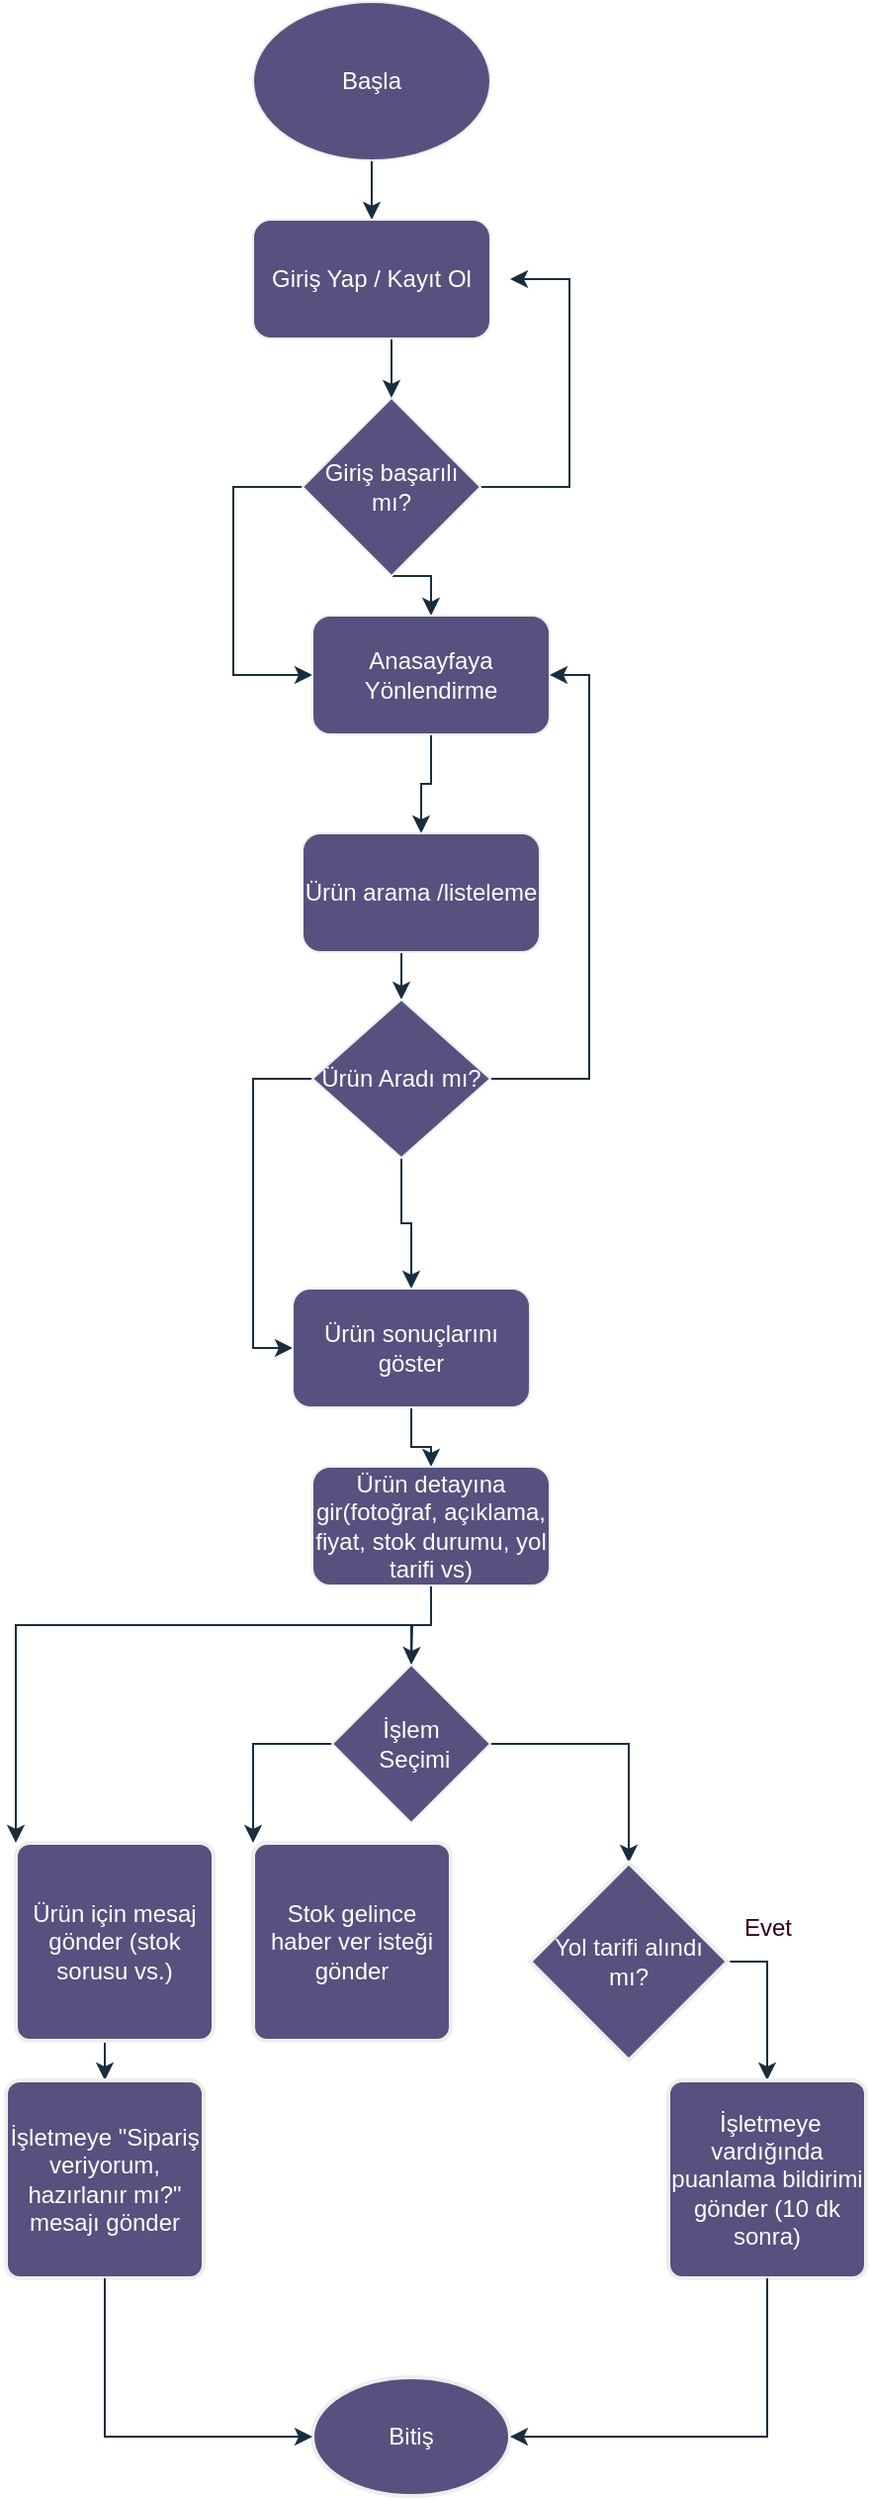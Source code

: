 <mxfile version="26.2.14">
  <diagram name="Sayfa -1" id="XP8DEdcPiV8qCE_Pg85o">
    <mxGraphModel dx="735" dy="420" grid="1" gridSize="10" guides="1" tooltips="1" connect="1" arrows="1" fold="1" page="1" pageScale="1" pageWidth="827" pageHeight="1169" math="0" shadow="0">
      <root>
        <mxCell id="0" />
        <mxCell id="1" parent="0" />
        <mxCell id="1h9_-kaP54wuRgr0c51D-41" style="edgeStyle=orthogonalEdgeStyle;rounded=0;orthogonalLoop=1;jettySize=auto;html=1;exitX=0.5;exitY=1;exitDx=0;exitDy=0;entryX=0.5;entryY=0;entryDx=0;entryDy=0;strokeColor=#182E3E;" edge="1" parent="1" source="1h9_-kaP54wuRgr0c51D-1" target="1h9_-kaP54wuRgr0c51D-9">
          <mxGeometry relative="1" as="geometry" />
        </mxCell>
        <mxCell id="1h9_-kaP54wuRgr0c51D-1" value="Başla" style="ellipse;whiteSpace=wrap;html=1;labelBackgroundColor=none;fillColor=#56517E;strokeColor=#EEEEEE;fontColor=#FFFFFF;" vertex="1" parent="1">
          <mxGeometry x="250" width="120" height="80" as="geometry" />
        </mxCell>
        <mxCell id="1h9_-kaP54wuRgr0c51D-4" style="edgeStyle=orthogonalEdgeStyle;rounded=0;orthogonalLoop=1;jettySize=auto;html=1;exitX=1;exitY=0.5;exitDx=0;exitDy=0;entryX=1;entryY=0.5;entryDx=0;entryDy=0;labelBackgroundColor=none;fontColor=default;strokeColor=#182E3E;" edge="1" parent="1" source="1h9_-kaP54wuRgr0c51D-3">
          <mxGeometry relative="1" as="geometry">
            <mxPoint x="380" y="140" as="targetPoint" />
            <Array as="points">
              <mxPoint x="410" y="245" />
              <mxPoint x="410" y="140" />
            </Array>
          </mxGeometry>
        </mxCell>
        <mxCell id="1h9_-kaP54wuRgr0c51D-7" style="edgeStyle=orthogonalEdgeStyle;rounded=0;orthogonalLoop=1;jettySize=auto;html=1;entryX=0;entryY=0.5;entryDx=0;entryDy=0;labelBackgroundColor=none;fontColor=default;strokeColor=#182E3E;" edge="1" parent="1" source="1h9_-kaP54wuRgr0c51D-3" target="1h9_-kaP54wuRgr0c51D-10">
          <mxGeometry relative="1" as="geometry">
            <mxPoint x="260" y="340" as="targetPoint" />
            <Array as="points">
              <mxPoint x="240" y="245" />
              <mxPoint x="240" y="340" />
            </Array>
          </mxGeometry>
        </mxCell>
        <mxCell id="1h9_-kaP54wuRgr0c51D-43" style="edgeStyle=orthogonalEdgeStyle;rounded=0;orthogonalLoop=1;jettySize=auto;html=1;exitX=0.5;exitY=1;exitDx=0;exitDy=0;entryX=0.5;entryY=0;entryDx=0;entryDy=0;strokeColor=#182E3E;" edge="1" parent="1" source="1h9_-kaP54wuRgr0c51D-3" target="1h9_-kaP54wuRgr0c51D-10">
          <mxGeometry relative="1" as="geometry" />
        </mxCell>
        <mxCell id="1h9_-kaP54wuRgr0c51D-3" value="Giriş başarılı mı?" style="rhombus;whiteSpace=wrap;html=1;labelBackgroundColor=none;fillColor=#56517E;strokeColor=#EEEEEE;fontColor=#FFFFFF;" vertex="1" parent="1">
          <mxGeometry x="275" y="200" width="90" height="90" as="geometry" />
        </mxCell>
        <mxCell id="1h9_-kaP54wuRgr0c51D-5" value="Hayır" style="text;html=1;align=center;verticalAlign=middle;resizable=0;points=[];autosize=1;strokeColor=none;fillColor=none;labelBackgroundColor=none;fontColor=#FFFFFF;" vertex="1" parent="1">
          <mxGeometry x="365" y="218" width="50" height="30" as="geometry" />
        </mxCell>
        <mxCell id="1h9_-kaP54wuRgr0c51D-8" value="Evet" style="text;html=1;align=center;verticalAlign=middle;resizable=0;points=[];autosize=1;strokeColor=none;fillColor=none;labelBackgroundColor=none;fontColor=#FFFFFF;" vertex="1" parent="1">
          <mxGeometry x="225" y="218" width="50" height="30" as="geometry" />
        </mxCell>
        <mxCell id="1h9_-kaP54wuRgr0c51D-42" style="edgeStyle=orthogonalEdgeStyle;rounded=0;orthogonalLoop=1;jettySize=auto;html=1;exitX=0.5;exitY=1;exitDx=0;exitDy=0;entryX=0.5;entryY=0;entryDx=0;entryDy=0;strokeColor=#182E3E;" edge="1" parent="1" source="1h9_-kaP54wuRgr0c51D-9" target="1h9_-kaP54wuRgr0c51D-3">
          <mxGeometry relative="1" as="geometry" />
        </mxCell>
        <mxCell id="1h9_-kaP54wuRgr0c51D-9" value="Giriş Yap / Kayıt Ol" style="rounded=1;whiteSpace=wrap;html=1;labelBackgroundColor=none;fillColor=#56517E;strokeColor=#EEEEEE;fontColor=#FFFFFF;" vertex="1" parent="1">
          <mxGeometry x="250" y="110" width="120" height="60" as="geometry" />
        </mxCell>
        <mxCell id="1h9_-kaP54wuRgr0c51D-44" style="edgeStyle=orthogonalEdgeStyle;rounded=0;orthogonalLoop=1;jettySize=auto;html=1;exitX=0.5;exitY=1;exitDx=0;exitDy=0;entryX=0.5;entryY=0;entryDx=0;entryDy=0;strokeColor=#182E3E;" edge="1" parent="1" source="1h9_-kaP54wuRgr0c51D-10" target="1h9_-kaP54wuRgr0c51D-11">
          <mxGeometry relative="1" as="geometry" />
        </mxCell>
        <mxCell id="1h9_-kaP54wuRgr0c51D-10" value="Anasayfaya Yönlendirme" style="rounded=1;whiteSpace=wrap;html=1;labelBackgroundColor=none;fillColor=#56517E;strokeColor=#EEEEEE;fontColor=#FFFFFF;" vertex="1" parent="1">
          <mxGeometry x="280" y="310" width="120" height="60" as="geometry" />
        </mxCell>
        <mxCell id="1h9_-kaP54wuRgr0c51D-45" style="edgeStyle=orthogonalEdgeStyle;rounded=0;orthogonalLoop=1;jettySize=auto;html=1;exitX=0.5;exitY=1;exitDx=0;exitDy=0;entryX=0.5;entryY=0;entryDx=0;entryDy=0;strokeColor=#182E3E;" edge="1" parent="1" source="1h9_-kaP54wuRgr0c51D-11" target="1h9_-kaP54wuRgr0c51D-12">
          <mxGeometry relative="1" as="geometry" />
        </mxCell>
        <mxCell id="1h9_-kaP54wuRgr0c51D-11" value="Ürün arama /listeleme" style="rounded=1;whiteSpace=wrap;html=1;labelBackgroundColor=none;fillColor=#56517E;strokeColor=#EEEEEE;fontColor=#FFFFFF;" vertex="1" parent="1">
          <mxGeometry x="275" y="420" width="120" height="60" as="geometry" />
        </mxCell>
        <mxCell id="1h9_-kaP54wuRgr0c51D-13" style="edgeStyle=orthogonalEdgeStyle;rounded=0;orthogonalLoop=1;jettySize=auto;html=1;exitX=1;exitY=0.5;exitDx=0;exitDy=0;entryX=1;entryY=0.5;entryDx=0;entryDy=0;labelBackgroundColor=none;fontColor=default;strokeColor=#182E3E;" edge="1" parent="1" source="1h9_-kaP54wuRgr0c51D-12" target="1h9_-kaP54wuRgr0c51D-10">
          <mxGeometry relative="1" as="geometry">
            <mxPoint x="450" y="543.647" as="targetPoint" />
          </mxGeometry>
        </mxCell>
        <mxCell id="1h9_-kaP54wuRgr0c51D-16" style="edgeStyle=orthogonalEdgeStyle;rounded=0;orthogonalLoop=1;jettySize=auto;html=1;entryX=0;entryY=0.5;entryDx=0;entryDy=0;labelBackgroundColor=none;fontColor=default;strokeColor=#182E3E;" edge="1" parent="1" source="1h9_-kaP54wuRgr0c51D-12" target="1h9_-kaP54wuRgr0c51D-15">
          <mxGeometry relative="1" as="geometry">
            <Array as="points">
              <mxPoint x="250" y="544" />
              <mxPoint x="250" y="680" />
            </Array>
          </mxGeometry>
        </mxCell>
        <mxCell id="1h9_-kaP54wuRgr0c51D-46" style="edgeStyle=orthogonalEdgeStyle;rounded=0;orthogonalLoop=1;jettySize=auto;html=1;exitX=0.5;exitY=1;exitDx=0;exitDy=0;entryX=0.5;entryY=0;entryDx=0;entryDy=0;strokeColor=#182E3E;" edge="1" parent="1" source="1h9_-kaP54wuRgr0c51D-12" target="1h9_-kaP54wuRgr0c51D-15">
          <mxGeometry relative="1" as="geometry" />
        </mxCell>
        <mxCell id="1h9_-kaP54wuRgr0c51D-12" value="Ürün Aradı mı?" style="rhombus;whiteSpace=wrap;html=1;labelBackgroundColor=none;fillColor=#56517E;strokeColor=#EEEEEE;fontColor=#FFFFFF;" vertex="1" parent="1">
          <mxGeometry x="280" y="504" width="90" height="80" as="geometry" />
        </mxCell>
        <mxCell id="1h9_-kaP54wuRgr0c51D-14" value="Hayır" style="text;html=1;align=center;verticalAlign=middle;resizable=0;points=[];autosize=1;strokeColor=none;fillColor=none;labelBackgroundColor=none;fontColor=#FFFFFF;" vertex="1" parent="1">
          <mxGeometry x="375" y="518" width="50" height="30" as="geometry" />
        </mxCell>
        <mxCell id="1h9_-kaP54wuRgr0c51D-47" style="edgeStyle=orthogonalEdgeStyle;rounded=0;orthogonalLoop=1;jettySize=auto;html=1;exitX=0.5;exitY=1;exitDx=0;exitDy=0;strokeColor=#182E3E;" edge="1" parent="1" source="1h9_-kaP54wuRgr0c51D-15" target="1h9_-kaP54wuRgr0c51D-18">
          <mxGeometry relative="1" as="geometry" />
        </mxCell>
        <mxCell id="1h9_-kaP54wuRgr0c51D-15" value="Ürün sonuçlarını göster" style="rounded=1;whiteSpace=wrap;html=1;labelBackgroundColor=none;fillColor=#56517E;strokeColor=#EEEEEE;fontColor=#FFFFFF;" vertex="1" parent="1">
          <mxGeometry x="270" y="650" width="120" height="60" as="geometry" />
        </mxCell>
        <mxCell id="1h9_-kaP54wuRgr0c51D-17" value="Evet" style="text;html=1;align=center;verticalAlign=middle;resizable=0;points=[];autosize=1;strokeColor=none;fillColor=none;labelBackgroundColor=none;fontColor=#FFFFFF;" vertex="1" parent="1">
          <mxGeometry x="225" y="508" width="50" height="30" as="geometry" />
        </mxCell>
        <mxCell id="1h9_-kaP54wuRgr0c51D-48" style="edgeStyle=orthogonalEdgeStyle;rounded=0;orthogonalLoop=1;jettySize=auto;html=1;exitX=0.5;exitY=1;exitDx=0;exitDy=0;strokeColor=#182E3E;" edge="1" parent="1" source="1h9_-kaP54wuRgr0c51D-18">
          <mxGeometry relative="1" as="geometry">
            <mxPoint x="330" y="840" as="targetPoint" />
          </mxGeometry>
        </mxCell>
        <mxCell id="1h9_-kaP54wuRgr0c51D-18" value="Ürün detayına gir(fotoğraf, açıklama, fiyat, stok durumu, yol tarifi vs)" style="rounded=1;whiteSpace=wrap;html=1;labelBackgroundColor=none;fillColor=#56517E;strokeColor=#EEEEEE;fontColor=#FFFFFF;" vertex="1" parent="1">
          <mxGeometry x="280" y="740" width="120" height="60" as="geometry" />
        </mxCell>
        <mxCell id="1h9_-kaP54wuRgr0c51D-23" style="edgeStyle=orthogonalEdgeStyle;rounded=0;orthogonalLoop=1;jettySize=auto;html=1;exitX=0.5;exitY=0;exitDx=0;exitDy=0;entryX=0;entryY=0;entryDx=0;entryDy=0;labelBackgroundColor=none;fontColor=default;strokeColor=#182E3E;" edge="1" parent="1" source="1h9_-kaP54wuRgr0c51D-19" target="1h9_-kaP54wuRgr0c51D-22">
          <mxGeometry relative="1" as="geometry" />
        </mxCell>
        <mxCell id="1h9_-kaP54wuRgr0c51D-27" style="edgeStyle=orthogonalEdgeStyle;rounded=0;orthogonalLoop=1;jettySize=auto;html=1;exitX=0;exitY=0.5;exitDx=0;exitDy=0;entryX=0;entryY=0;entryDx=0;entryDy=0;labelBackgroundColor=none;fontColor=default;strokeColor=#182E3E;" edge="1" parent="1" source="1h9_-kaP54wuRgr0c51D-19" target="1h9_-kaP54wuRgr0c51D-24">
          <mxGeometry relative="1" as="geometry" />
        </mxCell>
        <mxCell id="1h9_-kaP54wuRgr0c51D-28" style="edgeStyle=orthogonalEdgeStyle;rounded=0;orthogonalLoop=1;jettySize=auto;html=1;entryX=0.5;entryY=0;entryDx=0;entryDy=0;labelBackgroundColor=none;fontColor=default;strokeColor=#182E3E;entryPerimeter=0;" edge="1" parent="1" source="1h9_-kaP54wuRgr0c51D-19" target="1h9_-kaP54wuRgr0c51D-30">
          <mxGeometry relative="1" as="geometry">
            <mxPoint x="440" y="930" as="targetPoint" />
          </mxGeometry>
        </mxCell>
        <mxCell id="1h9_-kaP54wuRgr0c51D-19" value="İşlem&lt;div&gt;&amp;nbsp;Seçimi&lt;/div&gt;" style="rhombus;whiteSpace=wrap;html=1;labelBackgroundColor=none;fillColor=#56517E;strokeColor=#EEEEEE;fontColor=#FFFFFF;" vertex="1" parent="1">
          <mxGeometry x="290" y="840" width="80" height="80" as="geometry" />
        </mxCell>
        <mxCell id="1h9_-kaP54wuRgr0c51D-34" style="edgeStyle=orthogonalEdgeStyle;rounded=0;orthogonalLoop=1;jettySize=auto;html=1;exitX=0.5;exitY=1;exitDx=0;exitDy=0;entryX=0.5;entryY=0;entryDx=0;entryDy=0;strokeColor=#182E3E;" edge="1" parent="1" source="1h9_-kaP54wuRgr0c51D-22" target="1h9_-kaP54wuRgr0c51D-33">
          <mxGeometry relative="1" as="geometry" />
        </mxCell>
        <mxCell id="1h9_-kaP54wuRgr0c51D-22" value="Ürün için mesaj gönder (stok sorusu vs.)" style="rounded=1;whiteSpace=wrap;html=1;absoluteArcSize=1;arcSize=14;strokeWidth=2;labelBackgroundColor=none;fillColor=#56517E;strokeColor=#EEEEEE;fontColor=#FFFFFF;" vertex="1" parent="1">
          <mxGeometry x="130" y="930" width="100" height="100" as="geometry" />
        </mxCell>
        <mxCell id="1h9_-kaP54wuRgr0c51D-24" value="Stok gelince haber ver isteği gönder" style="rounded=1;whiteSpace=wrap;html=1;absoluteArcSize=1;arcSize=14;strokeWidth=2;labelBackgroundColor=none;fillColor=#56517E;strokeColor=#EEEEEE;fontColor=#FFFFFF;" vertex="1" parent="1">
          <mxGeometry x="250" y="930" width="100" height="100" as="geometry" />
        </mxCell>
        <mxCell id="1h9_-kaP54wuRgr0c51D-35" style="edgeStyle=orthogonalEdgeStyle;rounded=0;orthogonalLoop=1;jettySize=auto;html=1;exitX=1;exitY=0.5;exitDx=0;exitDy=0;exitPerimeter=0;strokeColor=#182E3E;entryX=0.5;entryY=0;entryDx=0;entryDy=0;" edge="1" parent="1" source="1h9_-kaP54wuRgr0c51D-30" target="1h9_-kaP54wuRgr0c51D-37">
          <mxGeometry relative="1" as="geometry">
            <mxPoint x="560" y="990" as="targetPoint" />
          </mxGeometry>
        </mxCell>
        <mxCell id="1h9_-kaP54wuRgr0c51D-30" value="Yol tarifi alındı mı?" style="strokeWidth=2;html=1;shape=mxgraph.flowchart.decision;whiteSpace=wrap;strokeColor=#EEEEEE;fontColor=#FFFFFF;fillColor=#56517E;" vertex="1" parent="1">
          <mxGeometry x="390" y="940" width="100" height="100" as="geometry" />
        </mxCell>
        <mxCell id="1h9_-kaP54wuRgr0c51D-33" value="İşletmeye &quot;Sipariş veriyorum, hazırlanır mı?&quot; mesajı gönder" style="rounded=1;whiteSpace=wrap;html=1;absoluteArcSize=1;arcSize=14;strokeWidth=2;strokeColor=#EEEEEE;fontColor=#FFFFFF;fillColor=#56517E;" vertex="1" parent="1">
          <mxGeometry x="125" y="1050" width="100" height="100" as="geometry" />
        </mxCell>
        <mxCell id="1h9_-kaP54wuRgr0c51D-36" value="&lt;font style=&quot;color: rgb(51, 0, 26);&quot;&gt;Evet&lt;/font&gt;" style="text;html=1;align=center;verticalAlign=middle;resizable=0;points=[];autosize=1;strokeColor=none;fillColor=none;fontColor=#FFFFFF;" vertex="1" parent="1">
          <mxGeometry x="485" y="958" width="50" height="30" as="geometry" />
        </mxCell>
        <mxCell id="1h9_-kaP54wuRgr0c51D-37" value="&amp;nbsp;İşletmeye vardığında puanlama bildirimi gönder (10 dk sonra)" style="rounded=1;whiteSpace=wrap;html=1;absoluteArcSize=1;arcSize=14;strokeWidth=2;strokeColor=#EEEEEE;fontColor=#FFFFFF;fillColor=#56517E;" vertex="1" parent="1">
          <mxGeometry x="460" y="1050" width="100" height="100" as="geometry" />
        </mxCell>
        <mxCell id="1h9_-kaP54wuRgr0c51D-38" value="Bitiş" style="strokeWidth=2;html=1;shape=mxgraph.flowchart.start_1;whiteSpace=wrap;strokeColor=#EEEEEE;fontColor=#FFFFFF;fillColor=#56517E;" vertex="1" parent="1">
          <mxGeometry x="280" y="1200" width="100" height="60" as="geometry" />
        </mxCell>
        <mxCell id="1h9_-kaP54wuRgr0c51D-39" style="edgeStyle=orthogonalEdgeStyle;rounded=0;orthogonalLoop=1;jettySize=auto;html=1;exitX=0.5;exitY=1;exitDx=0;exitDy=0;entryX=0;entryY=0.5;entryDx=0;entryDy=0;entryPerimeter=0;strokeColor=#182E3E;" edge="1" parent="1" source="1h9_-kaP54wuRgr0c51D-33" target="1h9_-kaP54wuRgr0c51D-38">
          <mxGeometry relative="1" as="geometry" />
        </mxCell>
        <mxCell id="1h9_-kaP54wuRgr0c51D-40" style="edgeStyle=orthogonalEdgeStyle;rounded=0;orthogonalLoop=1;jettySize=auto;html=1;exitX=0.5;exitY=1;exitDx=0;exitDy=0;entryX=1;entryY=0.5;entryDx=0;entryDy=0;entryPerimeter=0;strokeColor=#182E3E;" edge="1" parent="1" source="1h9_-kaP54wuRgr0c51D-37" target="1h9_-kaP54wuRgr0c51D-38">
          <mxGeometry relative="1" as="geometry" />
        </mxCell>
      </root>
    </mxGraphModel>
  </diagram>
</mxfile>

